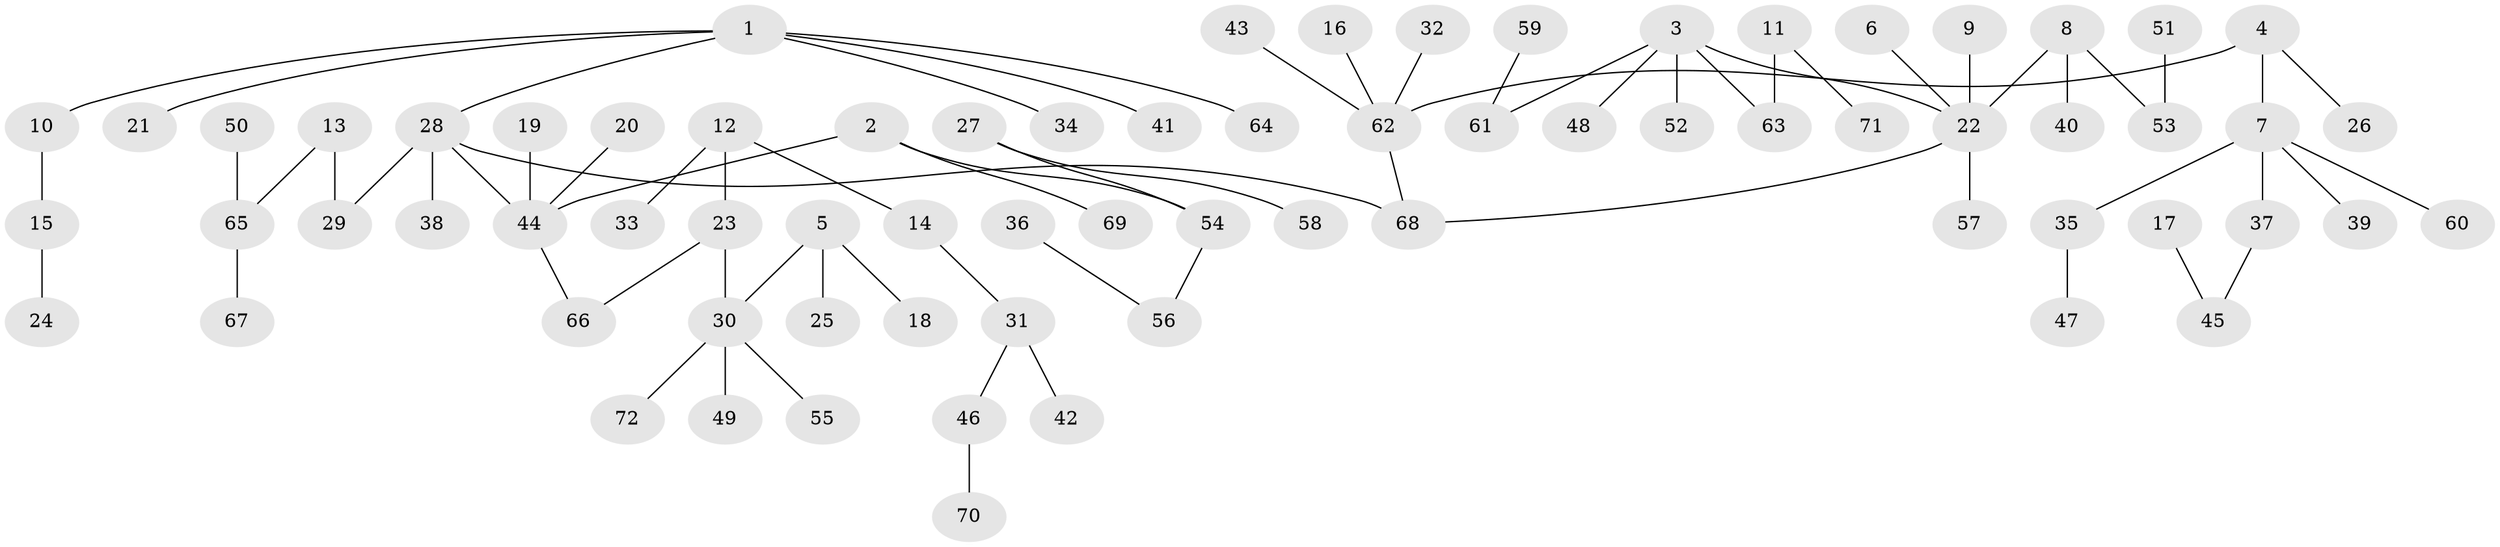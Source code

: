// original degree distribution, {5: 0.013888888888888888, 7: 0.020833333333333332, 4: 0.08333333333333333, 6: 0.013888888888888888, 2: 0.2638888888888889, 3: 0.1111111111111111, 1: 0.4930555555555556}
// Generated by graph-tools (version 1.1) at 2025/37/03/04/25 23:37:26]
// undirected, 72 vertices, 71 edges
graph export_dot {
  node [color=gray90,style=filled];
  1;
  2;
  3;
  4;
  5;
  6;
  7;
  8;
  9;
  10;
  11;
  12;
  13;
  14;
  15;
  16;
  17;
  18;
  19;
  20;
  21;
  22;
  23;
  24;
  25;
  26;
  27;
  28;
  29;
  30;
  31;
  32;
  33;
  34;
  35;
  36;
  37;
  38;
  39;
  40;
  41;
  42;
  43;
  44;
  45;
  46;
  47;
  48;
  49;
  50;
  51;
  52;
  53;
  54;
  55;
  56;
  57;
  58;
  59;
  60;
  61;
  62;
  63;
  64;
  65;
  66;
  67;
  68;
  69;
  70;
  71;
  72;
  1 -- 10 [weight=1.0];
  1 -- 21 [weight=1.0];
  1 -- 28 [weight=1.0];
  1 -- 34 [weight=1.0];
  1 -- 41 [weight=1.0];
  1 -- 64 [weight=1.0];
  2 -- 44 [weight=1.0];
  2 -- 54 [weight=1.0];
  2 -- 69 [weight=1.0];
  3 -- 22 [weight=1.0];
  3 -- 48 [weight=1.0];
  3 -- 52 [weight=1.0];
  3 -- 61 [weight=1.0];
  3 -- 63 [weight=1.0];
  4 -- 7 [weight=1.0];
  4 -- 26 [weight=1.0];
  4 -- 62 [weight=1.0];
  5 -- 18 [weight=1.0];
  5 -- 25 [weight=1.0];
  5 -- 30 [weight=1.0];
  6 -- 22 [weight=1.0];
  7 -- 35 [weight=1.0];
  7 -- 37 [weight=1.0];
  7 -- 39 [weight=1.0];
  7 -- 60 [weight=1.0];
  8 -- 22 [weight=1.0];
  8 -- 40 [weight=1.0];
  8 -- 53 [weight=1.0];
  9 -- 22 [weight=1.0];
  10 -- 15 [weight=1.0];
  11 -- 63 [weight=1.0];
  11 -- 71 [weight=1.0];
  12 -- 14 [weight=1.0];
  12 -- 23 [weight=1.0];
  12 -- 33 [weight=1.0];
  13 -- 29 [weight=1.0];
  13 -- 65 [weight=1.0];
  14 -- 31 [weight=1.0];
  15 -- 24 [weight=1.0];
  16 -- 62 [weight=1.0];
  17 -- 45 [weight=1.0];
  19 -- 44 [weight=1.0];
  20 -- 44 [weight=1.0];
  22 -- 57 [weight=1.0];
  22 -- 68 [weight=1.0];
  23 -- 30 [weight=1.0];
  23 -- 66 [weight=1.0];
  27 -- 54 [weight=1.0];
  27 -- 58 [weight=1.0];
  28 -- 29 [weight=1.0];
  28 -- 38 [weight=1.0];
  28 -- 44 [weight=1.0];
  28 -- 68 [weight=1.0];
  30 -- 49 [weight=1.0];
  30 -- 55 [weight=1.0];
  30 -- 72 [weight=1.0];
  31 -- 42 [weight=1.0];
  31 -- 46 [weight=1.0];
  32 -- 62 [weight=1.0];
  35 -- 47 [weight=1.0];
  36 -- 56 [weight=1.0];
  37 -- 45 [weight=1.0];
  43 -- 62 [weight=1.0];
  44 -- 66 [weight=1.0];
  46 -- 70 [weight=1.0];
  50 -- 65 [weight=1.0];
  51 -- 53 [weight=1.0];
  54 -- 56 [weight=1.0];
  59 -- 61 [weight=1.0];
  62 -- 68 [weight=1.0];
  65 -- 67 [weight=1.0];
}
